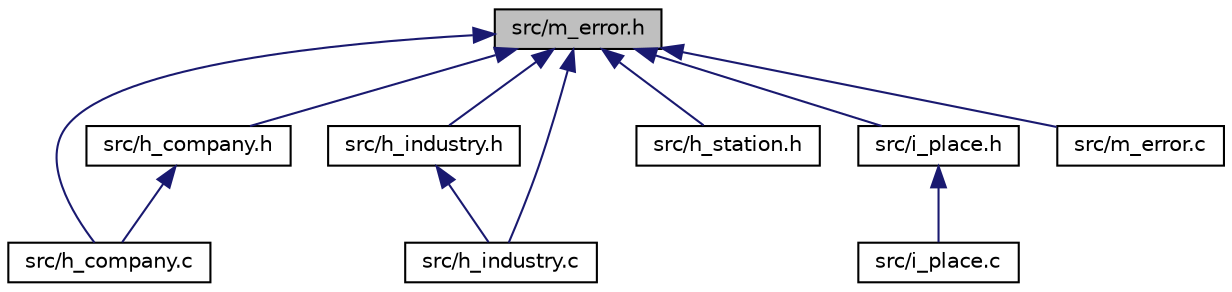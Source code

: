 digraph "src/m_error.h"
{
 // LATEX_PDF_SIZE
  edge [fontname="Helvetica",fontsize="10",labelfontname="Helvetica",labelfontsize="10"];
  node [fontname="Helvetica",fontsize="10",shape=record];
  Node1 [label="src/m_error.h",height=0.2,width=0.4,color="black", fillcolor="grey75", style="filled", fontcolor="black",tooltip="Error handling and signal propagation."];
  Node1 -> Node2 [dir="back",color="midnightblue",fontsize="10",style="solid",fontname="Helvetica"];
  Node2 [label="src/h_company.c",height=0.2,width=0.4,color="black", fillcolor="white", style="filled",URL="$h__company_8c.html",tooltip="Company implementation and their interactions with the world."];
  Node1 -> Node3 [dir="back",color="midnightblue",fontsize="10",style="solid",fontname="Helvetica"];
  Node3 [label="src/h_company.h",height=0.2,width=0.4,color="black", fillcolor="white", style="filled",URL="$h__company_8h.html",tooltip="Companies and their assets."];
  Node3 -> Node2 [dir="back",color="midnightblue",fontsize="10",style="solid",fontname="Helvetica"];
  Node1 -> Node4 [dir="back",color="midnightblue",fontsize="10",style="solid",fontname="Helvetica"];
  Node4 [label="src/h_industry.h",height=0.2,width=0.4,color="black", fillcolor="white", style="filled",URL="$h__industry_8h.html",tooltip="Industries."];
  Node4 -> Node5 [dir="back",color="midnightblue",fontsize="10",style="solid",fontname="Helvetica"];
  Node5 [label="src/h_industry.c",height=0.2,width=0.4,color="black", fillcolor="white", style="filled",URL="$h__industry_8c.html",tooltip="Industry logic."];
  Node1 -> Node5 [dir="back",color="midnightblue",fontsize="10",style="solid",fontname="Helvetica"];
  Node1 -> Node6 [dir="back",color="midnightblue",fontsize="10",style="solid",fontname="Helvetica"];
  Node6 [label="src/h_station.h",height=0.2,width=0.4,color="black", fillcolor="white", style="filled",URL="$h__station_8h.html",tooltip="Stations."];
  Node1 -> Node7 [dir="back",color="midnightblue",fontsize="10",style="solid",fontname="Helvetica"];
  Node7 [label="src/i_place.h",height=0.2,width=0.4,color="black", fillcolor="white", style="filled",URL="$i__place_8h.html",tooltip="Map spot graph."];
  Node7 -> Node8 [dir="back",color="midnightblue",fontsize="10",style="solid",fontname="Helvetica"];
  Node8 [label="src/i_place.c",height=0.2,width=0.4,color="black", fillcolor="white", style="filled",URL="$i__place_8c.html",tooltip="Map spot graph implementation."];
  Node1 -> Node9 [dir="back",color="midnightblue",fontsize="10",style="solid",fontname="Helvetica"];
  Node9 [label="src/m_error.c",height=0.2,width=0.4,color="black", fillcolor="white", style="filled",URL="$m__error_8c.html",tooltip="Error handling logic."];
}
